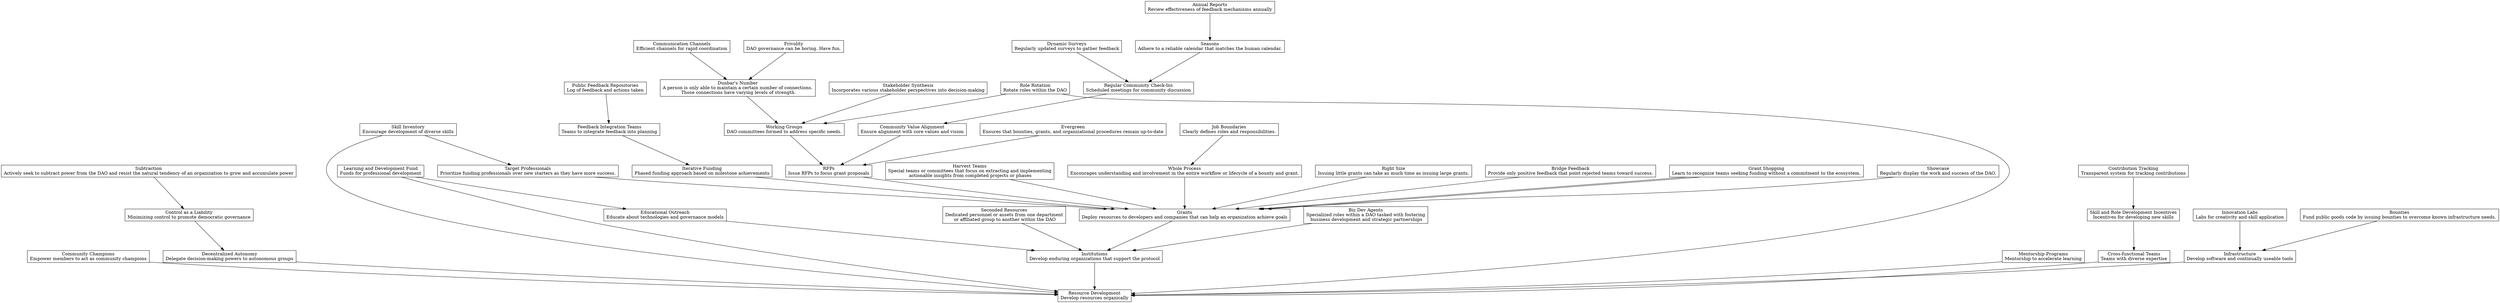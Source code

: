 digraph "" {
	graph [nodesep=0.6,
		rankdir=TB,
		ranksep=1.2
	];
	node [label="\N",
		shape=box
	];
	"Resource Development"	[label="Resource Development\nDevelop resources organically"];
	"Community Champions"	[label="Community Champions\nEmpower members to act as community champions"];
	"Community Champions" -> "Resource Development";
	"Decentralized Autonomy"	[label="Decentralized Autonomy\nDelegate decision-making powers to autonomous groups"];
	"Decentralized Autonomy" -> "Resource Development";
	"Skill Inventory"	[label="Skill Inventory\nEncourage development of diverse skills"];
	"Skill Inventory" -> "Resource Development";
	"Target Professionals"	[label="Target Professionals\nPrioritize funding professionals over new starters as they have more success.\n"];
	"Skill Inventory" -> "Target Professionals";
	"Mentorship Programs"	[label="Mentorship Programs\nMentorship to accelerate learning"];
	"Mentorship Programs" -> "Resource Development";
	"Role Rotation"	[label="Role Rotation\nRotate roles within the DAO"];
	"Role Rotation" -> "Resource Development";
	"Working Groups"	[label="Working Groups\nDAO committees formed to address specific needs."];
	"Role Rotation" -> "Working Groups";
	"Cross-functional Teams"	[label="Cross-functional Teams\nTeams with diverse expertise"];
	"Cross-functional Teams" -> "Resource Development";
	"Learning and Development Fund"	[label="Learning and Development Fund\nFunds for professional development"];
	"Learning and Development Fund" -> "Resource Development";
	"Educational Outreach"	[label="Educational Outreach\nEducate about technologies and governance models"];
	"Learning and Development Fund" -> "Educational Outreach";
	Infrastructure	[label="Infrastructure\nDevelop software and continually useable tools"];
	Infrastructure -> "Resource Development";
	Institutions	[label="Institutions\nDevelop enduring organizations that support the protocol"];
	Institutions -> "Resource Development";
	"Educational Outreach" -> Institutions;
	Grants	[label="Grants\nDeploy resources to developers and companies that can help an organization achieve goals"];
	Grants -> Institutions;
	"Biz Dev Agents"	[label="Biz Dev Agents\nSpecialized roles within a DAO tasked with fostering\n business development and strategic partnerships"];
	"Biz Dev Agents" -> Institutions;
	"Seconded Resources"	[label="Seconded Resources\nDedicated personnel or assets from one department\n or affiliated group to another within the DAO"];
	"Seconded Resources" -> Institutions;
	"Iterative Funding"	[label="Iterative Funding\nPhased funding approach based on milestone achievements"];
	"Iterative Funding" -> Grants;
	RFPs	[label="RFPs\nIssue RFPs to focus grant proposals"];
	RFPs -> Grants;
	"Whole Process"	[label="Whole Process\nEncourages understanding and involvement in the entire workflow or lifecycle of a bounty and grant."];
	"Whole Process" -> Grants;
	"Harvest Teams"	[label="Harvest Teams\nSpecial teams or committees that focus on extracting and implementing\n actionable insights from completed projects \
or phases"];
	"Harvest Teams" -> Grants;
	"Right Size"	[label="Right Size\nIssuing little grants can take as much time as issuing large grants.\n"];
	"Right Size" -> Grants;
	"Bridge Feedback"	[label="Bridge Feedback\nProvide only positive feedback that point rejected teams toward success.\n"];
	"Bridge Feedback" -> Grants;
	"Target Professionals" -> Grants;
	"Grant Shopping"	[label="Grant Shopping\nLearn to recognize teams seeking funding without a commitment to the ecosystem.\n"];
	"Grant Shopping" -> Grants;
	"Grant Shopping" -> Grants;
	Showcase	[label="Showcase\nRegularly display the work and success of the DAO.\n"];
	Showcase -> Grants;
	"Job Boundaries"	[label="Job Boundaries\nClearly defines roles and responsibilities."];
	"Job Boundaries" -> "Whole Process";
	"Community Value Alignment"	[label="Community Value Alignment\nEnsure alignment with core values and vision"];
	"Community Value Alignment" -> RFPs;
	Evergreen	[label="Evergreen\nEnsures that bounties, grants, and organizational procedures remain up-to-date"];
	Evergreen -> RFPs;
	"Working Groups" -> RFPs;
	"Stakeholder Synthesis"	[label="Stakeholder Synthesis\nIncorporates various stakeholder perspectives into decision-making"];
	"Stakeholder Synthesis" -> "Working Groups";
	"Dunbar's Number"	[label="Dunbar's Number\nA person is only able to maintain a certain number of connections.\n Those connections have varying levels of strength."];
	"Dunbar's Number" -> "Working Groups";
	"Communication Channels"	[label="Communication Channels\nEfficient channels for rapid coordination"];
	"Communication Channels" -> "Dunbar's Number";
	Frivolity	[label="Frivolity\nDAO governance can be boring. Have fun.\n"];
	Frivolity -> "Dunbar's Number";
	"Regular Community Check-Ins"	[label="Regular Community Check-Ins\nScheduled meetings for community discussion"];
	"Regular Community Check-Ins" -> "Community Value Alignment";
	"Dynamic Surveys"	[label="Dynamic Surveys\nRegularly updated surveys to gather feedback"];
	"Dynamic Surveys" -> "Regular Community Check-Ins";
	Seasons	[label="Seasons\nAdhere to a reliable calendar that matches the human calendar.\n"];
	Seasons -> "Regular Community Check-Ins";
	"Annual Reports"	[label="Annual Reports\nReview effectiveness of feedback mechanisms annually"];
	"Annual Reports" -> Seasons;
	"Feedback Integration Teams"	[label="Feedback Integration Teams\nTeams to integrate feedback into planning"];
	"Feedback Integration Teams" -> "Iterative Funding";
	"Public Feedback Repositories"	[label="Public Feedback Repositories\nLog of feedback and actions taken"];
	"Public Feedback Repositories" -> "Feedback Integration Teams";
	"Innovation Labs"	[label="Innovation Labs\nLabs for creativity and skill application"];
	"Innovation Labs" -> Infrastructure;
	Bounties	[label="Bounties\nFund public goods code by issuing bounties to overcome known infrastructure needs."];
	Bounties -> Infrastructure;
	"Skill and Role Development Incentives"	[label="Skill and Role Development Incentives\nIncentives for developing new skills"];
	"Skill and Role Development Incentives" -> "Cross-functional Teams";
	"Contribution Tracking"	[label="Contribution Tracking\nTransparent system for tracking contributions"];
	"Contribution Tracking" -> "Skill and Role Development Incentives";
	"Control as a Liability"	[label="Control as a Liability\nMinimizing control to promote democratic governance"];
	"Control as a Liability" -> "Decentralized Autonomy";
	Subtraction	[label="Subtraction\nActively seek to subtract power from the DAO and resist the natural tendency of an organization to grow and accumulate \
power"];
	Subtraction -> "Control as a Liability";
}
